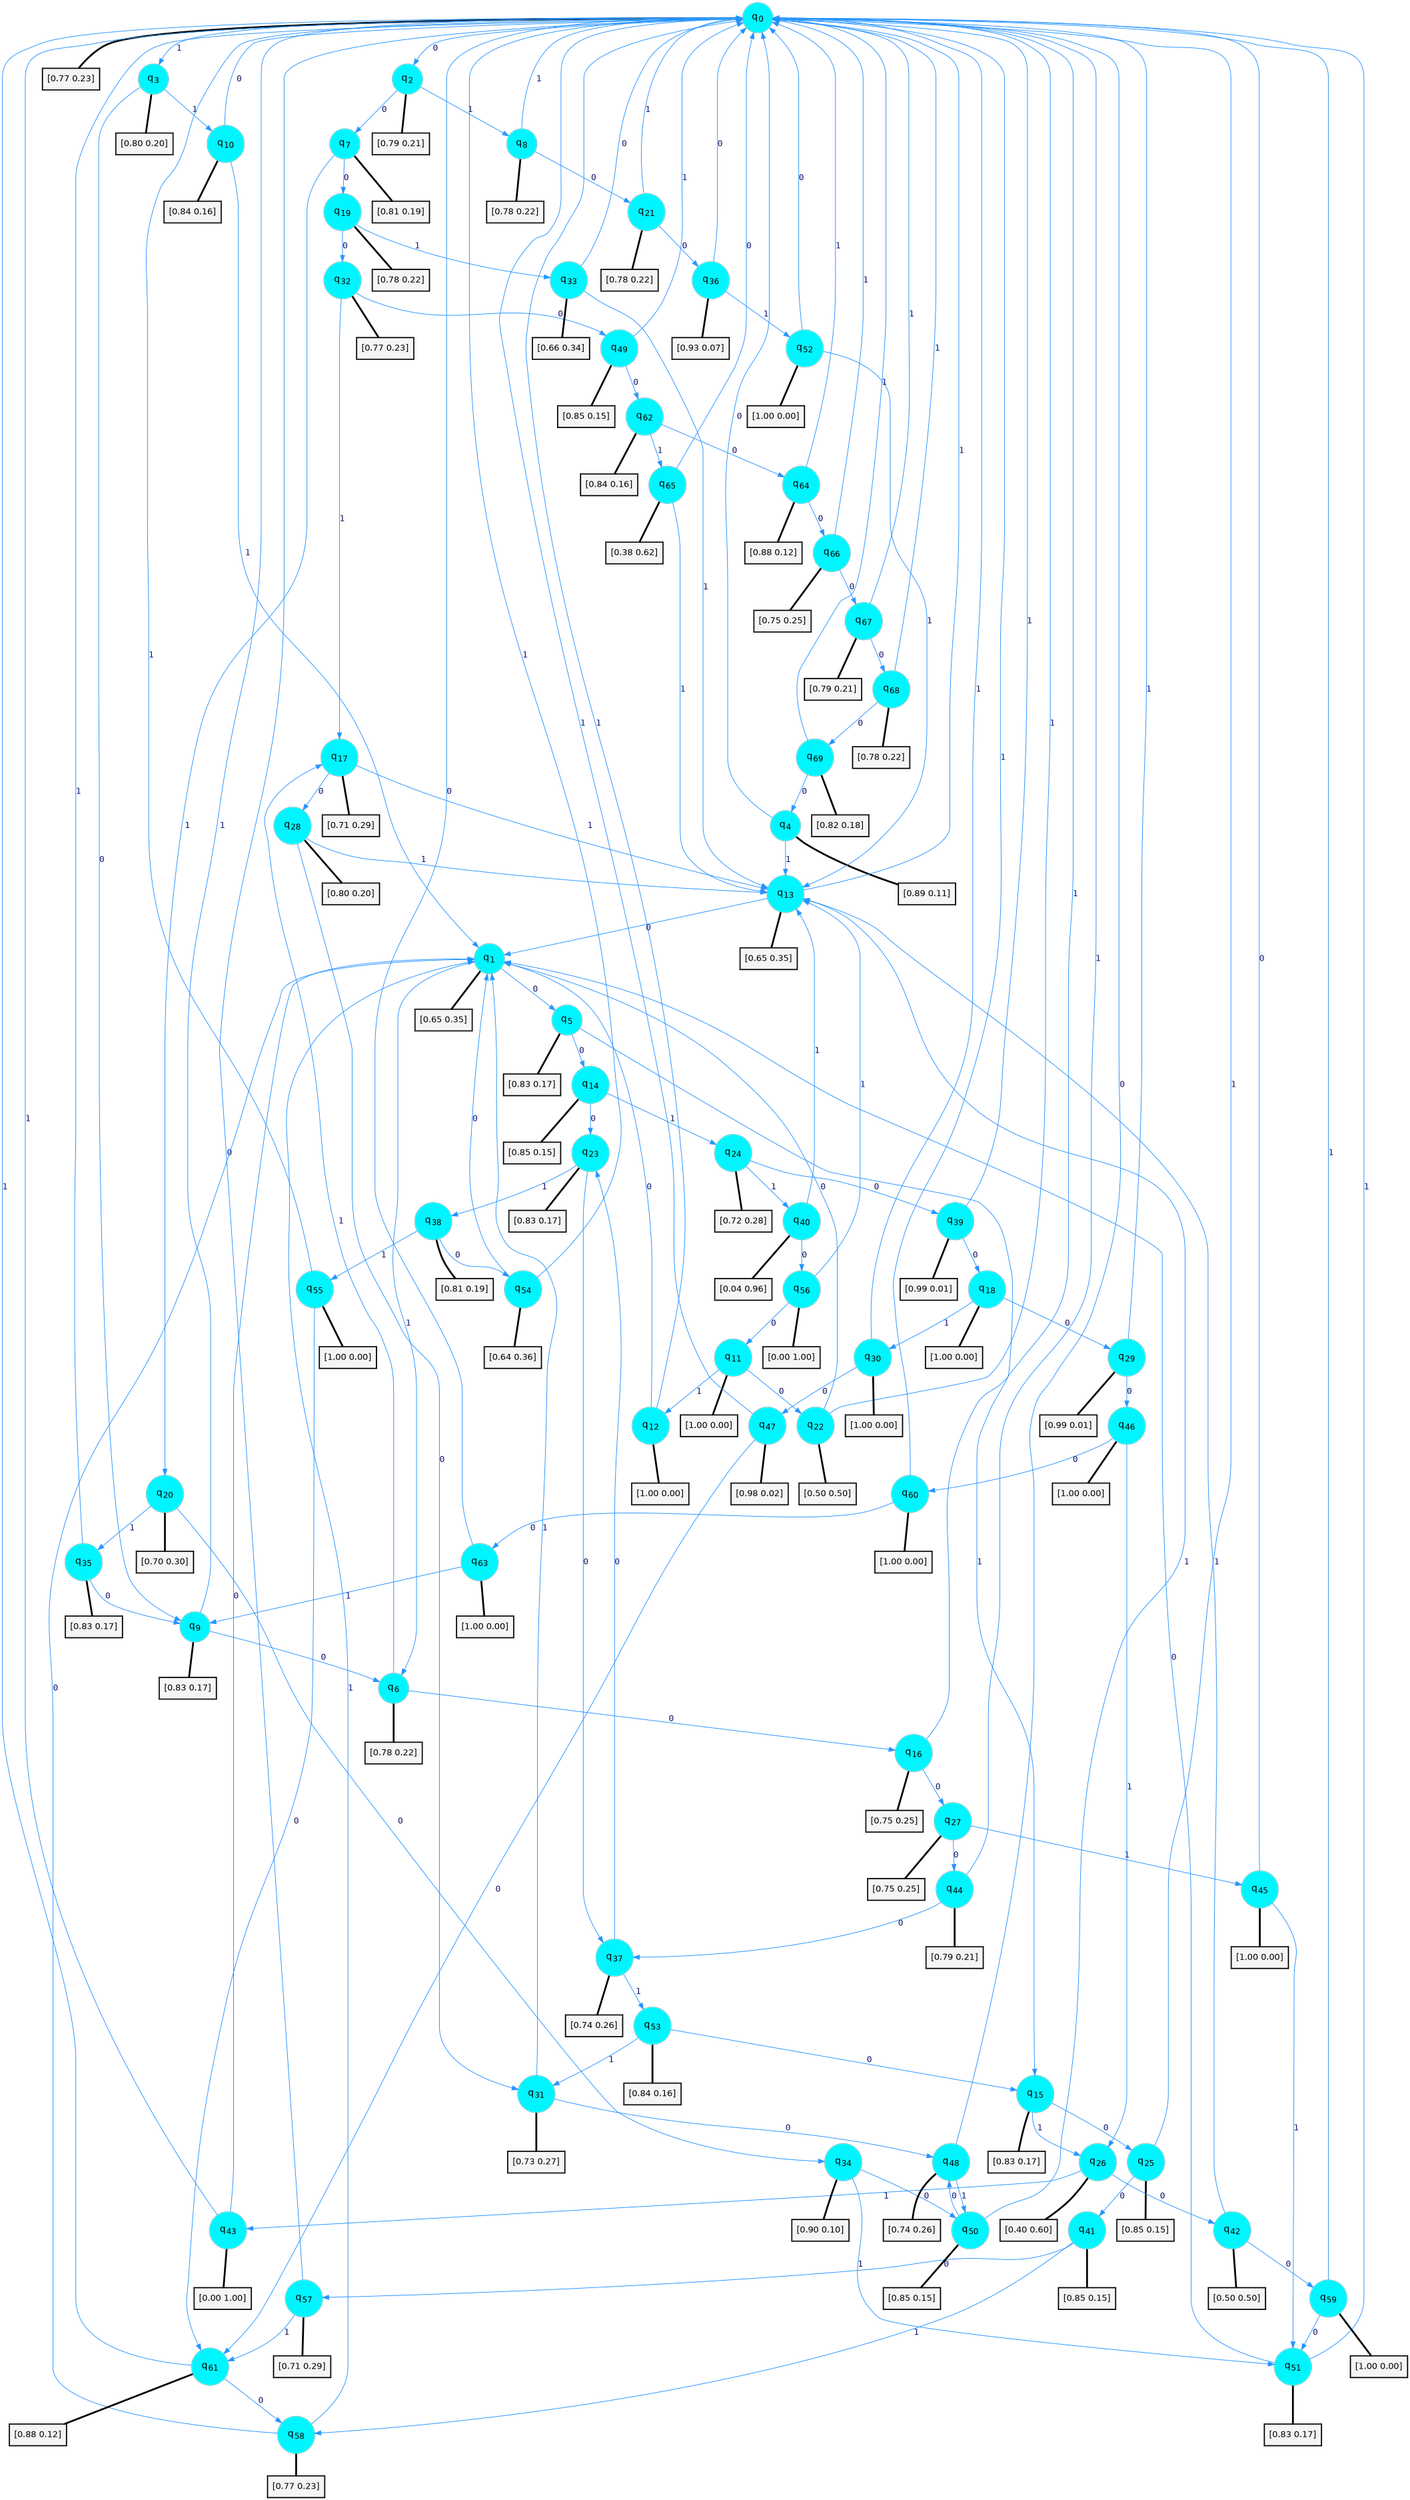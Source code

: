 digraph G {
graph [
bgcolor=transparent, dpi=300, rankdir=TD, size="40,25"];
node [
color=gray, fillcolor=turquoise1, fontcolor=black, fontname=Helvetica, fontsize=16, fontweight=bold, shape=circle, style=filled];
edge [
arrowsize=1, color=dodgerblue1, fontcolor=midnightblue, fontname=courier, fontweight=bold, penwidth=1, style=solid, weight=20];
0[label=<q<SUB>0</SUB>>];
1[label=<q<SUB>1</SUB>>];
2[label=<q<SUB>2</SUB>>];
3[label=<q<SUB>3</SUB>>];
4[label=<q<SUB>4</SUB>>];
5[label=<q<SUB>5</SUB>>];
6[label=<q<SUB>6</SUB>>];
7[label=<q<SUB>7</SUB>>];
8[label=<q<SUB>8</SUB>>];
9[label=<q<SUB>9</SUB>>];
10[label=<q<SUB>10</SUB>>];
11[label=<q<SUB>11</SUB>>];
12[label=<q<SUB>12</SUB>>];
13[label=<q<SUB>13</SUB>>];
14[label=<q<SUB>14</SUB>>];
15[label=<q<SUB>15</SUB>>];
16[label=<q<SUB>16</SUB>>];
17[label=<q<SUB>17</SUB>>];
18[label=<q<SUB>18</SUB>>];
19[label=<q<SUB>19</SUB>>];
20[label=<q<SUB>20</SUB>>];
21[label=<q<SUB>21</SUB>>];
22[label=<q<SUB>22</SUB>>];
23[label=<q<SUB>23</SUB>>];
24[label=<q<SUB>24</SUB>>];
25[label=<q<SUB>25</SUB>>];
26[label=<q<SUB>26</SUB>>];
27[label=<q<SUB>27</SUB>>];
28[label=<q<SUB>28</SUB>>];
29[label=<q<SUB>29</SUB>>];
30[label=<q<SUB>30</SUB>>];
31[label=<q<SUB>31</SUB>>];
32[label=<q<SUB>32</SUB>>];
33[label=<q<SUB>33</SUB>>];
34[label=<q<SUB>34</SUB>>];
35[label=<q<SUB>35</SUB>>];
36[label=<q<SUB>36</SUB>>];
37[label=<q<SUB>37</SUB>>];
38[label=<q<SUB>38</SUB>>];
39[label=<q<SUB>39</SUB>>];
40[label=<q<SUB>40</SUB>>];
41[label=<q<SUB>41</SUB>>];
42[label=<q<SUB>42</SUB>>];
43[label=<q<SUB>43</SUB>>];
44[label=<q<SUB>44</SUB>>];
45[label=<q<SUB>45</SUB>>];
46[label=<q<SUB>46</SUB>>];
47[label=<q<SUB>47</SUB>>];
48[label=<q<SUB>48</SUB>>];
49[label=<q<SUB>49</SUB>>];
50[label=<q<SUB>50</SUB>>];
51[label=<q<SUB>51</SUB>>];
52[label=<q<SUB>52</SUB>>];
53[label=<q<SUB>53</SUB>>];
54[label=<q<SUB>54</SUB>>];
55[label=<q<SUB>55</SUB>>];
56[label=<q<SUB>56</SUB>>];
57[label=<q<SUB>57</SUB>>];
58[label=<q<SUB>58</SUB>>];
59[label=<q<SUB>59</SUB>>];
60[label=<q<SUB>60</SUB>>];
61[label=<q<SUB>61</SUB>>];
62[label=<q<SUB>62</SUB>>];
63[label=<q<SUB>63</SUB>>];
64[label=<q<SUB>64</SUB>>];
65[label=<q<SUB>65</SUB>>];
66[label=<q<SUB>66</SUB>>];
67[label=<q<SUB>67</SUB>>];
68[label=<q<SUB>68</SUB>>];
69[label=<q<SUB>69</SUB>>];
70[label="[0.77 0.23]", shape=box,fontcolor=black, fontname=Helvetica, fontsize=14, penwidth=2, fillcolor=whitesmoke,color=black];
71[label="[0.65 0.35]", shape=box,fontcolor=black, fontname=Helvetica, fontsize=14, penwidth=2, fillcolor=whitesmoke,color=black];
72[label="[0.79 0.21]", shape=box,fontcolor=black, fontname=Helvetica, fontsize=14, penwidth=2, fillcolor=whitesmoke,color=black];
73[label="[0.80 0.20]", shape=box,fontcolor=black, fontname=Helvetica, fontsize=14, penwidth=2, fillcolor=whitesmoke,color=black];
74[label="[0.89 0.11]", shape=box,fontcolor=black, fontname=Helvetica, fontsize=14, penwidth=2, fillcolor=whitesmoke,color=black];
75[label="[0.83 0.17]", shape=box,fontcolor=black, fontname=Helvetica, fontsize=14, penwidth=2, fillcolor=whitesmoke,color=black];
76[label="[0.78 0.22]", shape=box,fontcolor=black, fontname=Helvetica, fontsize=14, penwidth=2, fillcolor=whitesmoke,color=black];
77[label="[0.81 0.19]", shape=box,fontcolor=black, fontname=Helvetica, fontsize=14, penwidth=2, fillcolor=whitesmoke,color=black];
78[label="[0.78 0.22]", shape=box,fontcolor=black, fontname=Helvetica, fontsize=14, penwidth=2, fillcolor=whitesmoke,color=black];
79[label="[0.83 0.17]", shape=box,fontcolor=black, fontname=Helvetica, fontsize=14, penwidth=2, fillcolor=whitesmoke,color=black];
80[label="[0.84 0.16]", shape=box,fontcolor=black, fontname=Helvetica, fontsize=14, penwidth=2, fillcolor=whitesmoke,color=black];
81[label="[1.00 0.00]", shape=box,fontcolor=black, fontname=Helvetica, fontsize=14, penwidth=2, fillcolor=whitesmoke,color=black];
82[label="[1.00 0.00]", shape=box,fontcolor=black, fontname=Helvetica, fontsize=14, penwidth=2, fillcolor=whitesmoke,color=black];
83[label="[0.65 0.35]", shape=box,fontcolor=black, fontname=Helvetica, fontsize=14, penwidth=2, fillcolor=whitesmoke,color=black];
84[label="[0.85 0.15]", shape=box,fontcolor=black, fontname=Helvetica, fontsize=14, penwidth=2, fillcolor=whitesmoke,color=black];
85[label="[0.83 0.17]", shape=box,fontcolor=black, fontname=Helvetica, fontsize=14, penwidth=2, fillcolor=whitesmoke,color=black];
86[label="[0.75 0.25]", shape=box,fontcolor=black, fontname=Helvetica, fontsize=14, penwidth=2, fillcolor=whitesmoke,color=black];
87[label="[0.71 0.29]", shape=box,fontcolor=black, fontname=Helvetica, fontsize=14, penwidth=2, fillcolor=whitesmoke,color=black];
88[label="[1.00 0.00]", shape=box,fontcolor=black, fontname=Helvetica, fontsize=14, penwidth=2, fillcolor=whitesmoke,color=black];
89[label="[0.78 0.22]", shape=box,fontcolor=black, fontname=Helvetica, fontsize=14, penwidth=2, fillcolor=whitesmoke,color=black];
90[label="[0.70 0.30]", shape=box,fontcolor=black, fontname=Helvetica, fontsize=14, penwidth=2, fillcolor=whitesmoke,color=black];
91[label="[0.78 0.22]", shape=box,fontcolor=black, fontname=Helvetica, fontsize=14, penwidth=2, fillcolor=whitesmoke,color=black];
92[label="[0.50 0.50]", shape=box,fontcolor=black, fontname=Helvetica, fontsize=14, penwidth=2, fillcolor=whitesmoke,color=black];
93[label="[0.83 0.17]", shape=box,fontcolor=black, fontname=Helvetica, fontsize=14, penwidth=2, fillcolor=whitesmoke,color=black];
94[label="[0.72 0.28]", shape=box,fontcolor=black, fontname=Helvetica, fontsize=14, penwidth=2, fillcolor=whitesmoke,color=black];
95[label="[0.85 0.15]", shape=box,fontcolor=black, fontname=Helvetica, fontsize=14, penwidth=2, fillcolor=whitesmoke,color=black];
96[label="[0.40 0.60]", shape=box,fontcolor=black, fontname=Helvetica, fontsize=14, penwidth=2, fillcolor=whitesmoke,color=black];
97[label="[0.75 0.25]", shape=box,fontcolor=black, fontname=Helvetica, fontsize=14, penwidth=2, fillcolor=whitesmoke,color=black];
98[label="[0.80 0.20]", shape=box,fontcolor=black, fontname=Helvetica, fontsize=14, penwidth=2, fillcolor=whitesmoke,color=black];
99[label="[0.99 0.01]", shape=box,fontcolor=black, fontname=Helvetica, fontsize=14, penwidth=2, fillcolor=whitesmoke,color=black];
100[label="[1.00 0.00]", shape=box,fontcolor=black, fontname=Helvetica, fontsize=14, penwidth=2, fillcolor=whitesmoke,color=black];
101[label="[0.73 0.27]", shape=box,fontcolor=black, fontname=Helvetica, fontsize=14, penwidth=2, fillcolor=whitesmoke,color=black];
102[label="[0.77 0.23]", shape=box,fontcolor=black, fontname=Helvetica, fontsize=14, penwidth=2, fillcolor=whitesmoke,color=black];
103[label="[0.66 0.34]", shape=box,fontcolor=black, fontname=Helvetica, fontsize=14, penwidth=2, fillcolor=whitesmoke,color=black];
104[label="[0.90 0.10]", shape=box,fontcolor=black, fontname=Helvetica, fontsize=14, penwidth=2, fillcolor=whitesmoke,color=black];
105[label="[0.83 0.17]", shape=box,fontcolor=black, fontname=Helvetica, fontsize=14, penwidth=2, fillcolor=whitesmoke,color=black];
106[label="[0.93 0.07]", shape=box,fontcolor=black, fontname=Helvetica, fontsize=14, penwidth=2, fillcolor=whitesmoke,color=black];
107[label="[0.74 0.26]", shape=box,fontcolor=black, fontname=Helvetica, fontsize=14, penwidth=2, fillcolor=whitesmoke,color=black];
108[label="[0.81 0.19]", shape=box,fontcolor=black, fontname=Helvetica, fontsize=14, penwidth=2, fillcolor=whitesmoke,color=black];
109[label="[0.99 0.01]", shape=box,fontcolor=black, fontname=Helvetica, fontsize=14, penwidth=2, fillcolor=whitesmoke,color=black];
110[label="[0.04 0.96]", shape=box,fontcolor=black, fontname=Helvetica, fontsize=14, penwidth=2, fillcolor=whitesmoke,color=black];
111[label="[0.85 0.15]", shape=box,fontcolor=black, fontname=Helvetica, fontsize=14, penwidth=2, fillcolor=whitesmoke,color=black];
112[label="[0.50 0.50]", shape=box,fontcolor=black, fontname=Helvetica, fontsize=14, penwidth=2, fillcolor=whitesmoke,color=black];
113[label="[0.00 1.00]", shape=box,fontcolor=black, fontname=Helvetica, fontsize=14, penwidth=2, fillcolor=whitesmoke,color=black];
114[label="[0.79 0.21]", shape=box,fontcolor=black, fontname=Helvetica, fontsize=14, penwidth=2, fillcolor=whitesmoke,color=black];
115[label="[1.00 0.00]", shape=box,fontcolor=black, fontname=Helvetica, fontsize=14, penwidth=2, fillcolor=whitesmoke,color=black];
116[label="[1.00 0.00]", shape=box,fontcolor=black, fontname=Helvetica, fontsize=14, penwidth=2, fillcolor=whitesmoke,color=black];
117[label="[0.98 0.02]", shape=box,fontcolor=black, fontname=Helvetica, fontsize=14, penwidth=2, fillcolor=whitesmoke,color=black];
118[label="[0.74 0.26]", shape=box,fontcolor=black, fontname=Helvetica, fontsize=14, penwidth=2, fillcolor=whitesmoke,color=black];
119[label="[0.85 0.15]", shape=box,fontcolor=black, fontname=Helvetica, fontsize=14, penwidth=2, fillcolor=whitesmoke,color=black];
120[label="[0.85 0.15]", shape=box,fontcolor=black, fontname=Helvetica, fontsize=14, penwidth=2, fillcolor=whitesmoke,color=black];
121[label="[0.83 0.17]", shape=box,fontcolor=black, fontname=Helvetica, fontsize=14, penwidth=2, fillcolor=whitesmoke,color=black];
122[label="[1.00 0.00]", shape=box,fontcolor=black, fontname=Helvetica, fontsize=14, penwidth=2, fillcolor=whitesmoke,color=black];
123[label="[0.84 0.16]", shape=box,fontcolor=black, fontname=Helvetica, fontsize=14, penwidth=2, fillcolor=whitesmoke,color=black];
124[label="[0.64 0.36]", shape=box,fontcolor=black, fontname=Helvetica, fontsize=14, penwidth=2, fillcolor=whitesmoke,color=black];
125[label="[1.00 0.00]", shape=box,fontcolor=black, fontname=Helvetica, fontsize=14, penwidth=2, fillcolor=whitesmoke,color=black];
126[label="[0.00 1.00]", shape=box,fontcolor=black, fontname=Helvetica, fontsize=14, penwidth=2, fillcolor=whitesmoke,color=black];
127[label="[0.71 0.29]", shape=box,fontcolor=black, fontname=Helvetica, fontsize=14, penwidth=2, fillcolor=whitesmoke,color=black];
128[label="[0.77 0.23]", shape=box,fontcolor=black, fontname=Helvetica, fontsize=14, penwidth=2, fillcolor=whitesmoke,color=black];
129[label="[1.00 0.00]", shape=box,fontcolor=black, fontname=Helvetica, fontsize=14, penwidth=2, fillcolor=whitesmoke,color=black];
130[label="[1.00 0.00]", shape=box,fontcolor=black, fontname=Helvetica, fontsize=14, penwidth=2, fillcolor=whitesmoke,color=black];
131[label="[0.88 0.12]", shape=box,fontcolor=black, fontname=Helvetica, fontsize=14, penwidth=2, fillcolor=whitesmoke,color=black];
132[label="[0.84 0.16]", shape=box,fontcolor=black, fontname=Helvetica, fontsize=14, penwidth=2, fillcolor=whitesmoke,color=black];
133[label="[1.00 0.00]", shape=box,fontcolor=black, fontname=Helvetica, fontsize=14, penwidth=2, fillcolor=whitesmoke,color=black];
134[label="[0.88 0.12]", shape=box,fontcolor=black, fontname=Helvetica, fontsize=14, penwidth=2, fillcolor=whitesmoke,color=black];
135[label="[0.38 0.62]", shape=box,fontcolor=black, fontname=Helvetica, fontsize=14, penwidth=2, fillcolor=whitesmoke,color=black];
136[label="[0.75 0.25]", shape=box,fontcolor=black, fontname=Helvetica, fontsize=14, penwidth=2, fillcolor=whitesmoke,color=black];
137[label="[0.79 0.21]", shape=box,fontcolor=black, fontname=Helvetica, fontsize=14, penwidth=2, fillcolor=whitesmoke,color=black];
138[label="[0.78 0.22]", shape=box,fontcolor=black, fontname=Helvetica, fontsize=14, penwidth=2, fillcolor=whitesmoke,color=black];
139[label="[0.82 0.18]", shape=box,fontcolor=black, fontname=Helvetica, fontsize=14, penwidth=2, fillcolor=whitesmoke,color=black];
0->2 [label=0];
0->3 [label=1];
0->70 [arrowhead=none, penwidth=3,color=black];
1->5 [label=0];
1->6 [label=1];
1->71 [arrowhead=none, penwidth=3,color=black];
2->7 [label=0];
2->8 [label=1];
2->72 [arrowhead=none, penwidth=3,color=black];
3->9 [label=0];
3->10 [label=1];
3->73 [arrowhead=none, penwidth=3,color=black];
4->0 [label=0];
4->13 [label=1];
4->74 [arrowhead=none, penwidth=3,color=black];
5->14 [label=0];
5->15 [label=1];
5->75 [arrowhead=none, penwidth=3,color=black];
6->16 [label=0];
6->17 [label=1];
6->76 [arrowhead=none, penwidth=3,color=black];
7->19 [label=0];
7->20 [label=1];
7->77 [arrowhead=none, penwidth=3,color=black];
8->21 [label=0];
8->0 [label=1];
8->78 [arrowhead=none, penwidth=3,color=black];
9->6 [label=0];
9->0 [label=1];
9->79 [arrowhead=none, penwidth=3,color=black];
10->0 [label=0];
10->1 [label=1];
10->80 [arrowhead=none, penwidth=3,color=black];
11->22 [label=0];
11->12 [label=1];
11->81 [arrowhead=none, penwidth=3,color=black];
12->1 [label=0];
12->0 [label=1];
12->82 [arrowhead=none, penwidth=3,color=black];
13->1 [label=0];
13->0 [label=1];
13->83 [arrowhead=none, penwidth=3,color=black];
14->23 [label=0];
14->24 [label=1];
14->84 [arrowhead=none, penwidth=3,color=black];
15->25 [label=0];
15->26 [label=1];
15->85 [arrowhead=none, penwidth=3,color=black];
16->27 [label=0];
16->0 [label=1];
16->86 [arrowhead=none, penwidth=3,color=black];
17->28 [label=0];
17->13 [label=1];
17->87 [arrowhead=none, penwidth=3,color=black];
18->29 [label=0];
18->30 [label=1];
18->88 [arrowhead=none, penwidth=3,color=black];
19->32 [label=0];
19->33 [label=1];
19->89 [arrowhead=none, penwidth=3,color=black];
20->34 [label=0];
20->35 [label=1];
20->90 [arrowhead=none, penwidth=3,color=black];
21->36 [label=0];
21->0 [label=1];
21->91 [arrowhead=none, penwidth=3,color=black];
22->1 [label=0];
22->0 [label=1];
22->92 [arrowhead=none, penwidth=3,color=black];
23->37 [label=0];
23->38 [label=1];
23->93 [arrowhead=none, penwidth=3,color=black];
24->39 [label=0];
24->40 [label=1];
24->94 [arrowhead=none, penwidth=3,color=black];
25->41 [label=0];
25->0 [label=1];
25->95 [arrowhead=none, penwidth=3,color=black];
26->42 [label=0];
26->43 [label=1];
26->96 [arrowhead=none, penwidth=3,color=black];
27->44 [label=0];
27->45 [label=1];
27->97 [arrowhead=none, penwidth=3,color=black];
28->31 [label=0];
28->13 [label=1];
28->98 [arrowhead=none, penwidth=3,color=black];
29->46 [label=0];
29->0 [label=1];
29->99 [arrowhead=none, penwidth=3,color=black];
30->47 [label=0];
30->0 [label=1];
30->100 [arrowhead=none, penwidth=3,color=black];
31->48 [label=0];
31->1 [label=1];
31->101 [arrowhead=none, penwidth=3,color=black];
32->49 [label=0];
32->17 [label=1];
32->102 [arrowhead=none, penwidth=3,color=black];
33->0 [label=0];
33->13 [label=1];
33->103 [arrowhead=none, penwidth=3,color=black];
34->50 [label=0];
34->51 [label=1];
34->104 [arrowhead=none, penwidth=3,color=black];
35->9 [label=0];
35->0 [label=1];
35->105 [arrowhead=none, penwidth=3,color=black];
36->0 [label=0];
36->52 [label=1];
36->106 [arrowhead=none, penwidth=3,color=black];
37->23 [label=0];
37->53 [label=1];
37->107 [arrowhead=none, penwidth=3,color=black];
38->54 [label=0];
38->55 [label=1];
38->108 [arrowhead=none, penwidth=3,color=black];
39->18 [label=0];
39->0 [label=1];
39->109 [arrowhead=none, penwidth=3,color=black];
40->56 [label=0];
40->13 [label=1];
40->110 [arrowhead=none, penwidth=3,color=black];
41->57 [label=0];
41->58 [label=1];
41->111 [arrowhead=none, penwidth=3,color=black];
42->59 [label=0];
42->13 [label=1];
42->112 [arrowhead=none, penwidth=3,color=black];
43->1 [label=0];
43->0 [label=1];
43->113 [arrowhead=none, penwidth=3,color=black];
44->37 [label=0];
44->0 [label=1];
44->114 [arrowhead=none, penwidth=3,color=black];
45->0 [label=0];
45->51 [label=1];
45->115 [arrowhead=none, penwidth=3,color=black];
46->60 [label=0];
46->26 [label=1];
46->116 [arrowhead=none, penwidth=3,color=black];
47->61 [label=0];
47->0 [label=1];
47->117 [arrowhead=none, penwidth=3,color=black];
48->0 [label=0];
48->50 [label=1];
48->118 [arrowhead=none, penwidth=3,color=black];
49->62 [label=0];
49->0 [label=1];
49->119 [arrowhead=none, penwidth=3,color=black];
50->48 [label=0];
50->13 [label=1];
50->120 [arrowhead=none, penwidth=3,color=black];
51->1 [label=0];
51->0 [label=1];
51->121 [arrowhead=none, penwidth=3,color=black];
52->0 [label=0];
52->13 [label=1];
52->122 [arrowhead=none, penwidth=3,color=black];
53->15 [label=0];
53->31 [label=1];
53->123 [arrowhead=none, penwidth=3,color=black];
54->1 [label=0];
54->0 [label=1];
54->124 [arrowhead=none, penwidth=3,color=black];
55->61 [label=0];
55->0 [label=1];
55->125 [arrowhead=none, penwidth=3,color=black];
56->11 [label=0];
56->13 [label=1];
56->126 [arrowhead=none, penwidth=3,color=black];
57->0 [label=0];
57->61 [label=1];
57->127 [arrowhead=none, penwidth=3,color=black];
58->1 [label=0];
58->1 [label=1];
58->128 [arrowhead=none, penwidth=3,color=black];
59->51 [label=0];
59->0 [label=1];
59->129 [arrowhead=none, penwidth=3,color=black];
60->63 [label=0];
60->0 [label=1];
60->130 [arrowhead=none, penwidth=3,color=black];
61->58 [label=0];
61->0 [label=1];
61->131 [arrowhead=none, penwidth=3,color=black];
62->64 [label=0];
62->65 [label=1];
62->132 [arrowhead=none, penwidth=3,color=black];
63->0 [label=0];
63->9 [label=1];
63->133 [arrowhead=none, penwidth=3,color=black];
64->66 [label=0];
64->0 [label=1];
64->134 [arrowhead=none, penwidth=3,color=black];
65->0 [label=0];
65->13 [label=1];
65->135 [arrowhead=none, penwidth=3,color=black];
66->67 [label=0];
66->0 [label=1];
66->136 [arrowhead=none, penwidth=3,color=black];
67->68 [label=0];
67->0 [label=1];
67->137 [arrowhead=none, penwidth=3,color=black];
68->69 [label=0];
68->0 [label=1];
68->138 [arrowhead=none, penwidth=3,color=black];
69->4 [label=0];
69->0 [label=1];
69->139 [arrowhead=none, penwidth=3,color=black];
}
